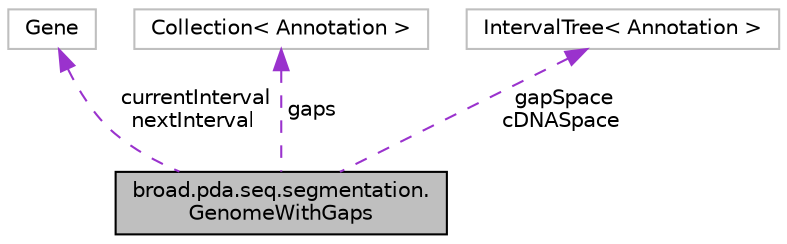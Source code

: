 digraph "broad.pda.seq.segmentation.GenomeWithGaps"
{
  edge [fontname="Helvetica",fontsize="10",labelfontname="Helvetica",labelfontsize="10"];
  node [fontname="Helvetica",fontsize="10",shape=record];
  Node1 [label="broad.pda.seq.segmentation.\lGenomeWithGaps",height=0.2,width=0.4,color="black", fillcolor="grey75", style="filled" fontcolor="black"];
  Node2 -> Node1 [dir="back",color="darkorchid3",fontsize="10",style="dashed",label=" currentInterval\nnextInterval" ,fontname="Helvetica"];
  Node2 [label="Gene",height=0.2,width=0.4,color="grey75", fillcolor="white", style="filled"];
  Node3 -> Node1 [dir="back",color="darkorchid3",fontsize="10",style="dashed",label=" gaps" ,fontname="Helvetica"];
  Node3 [label="Collection\< Annotation \>",height=0.2,width=0.4,color="grey75", fillcolor="white", style="filled"];
  Node4 -> Node1 [dir="back",color="darkorchid3",fontsize="10",style="dashed",label=" gapSpace\ncDNASpace" ,fontname="Helvetica"];
  Node4 [label="IntervalTree\< Annotation \>",height=0.2,width=0.4,color="grey75", fillcolor="white", style="filled"];
}

